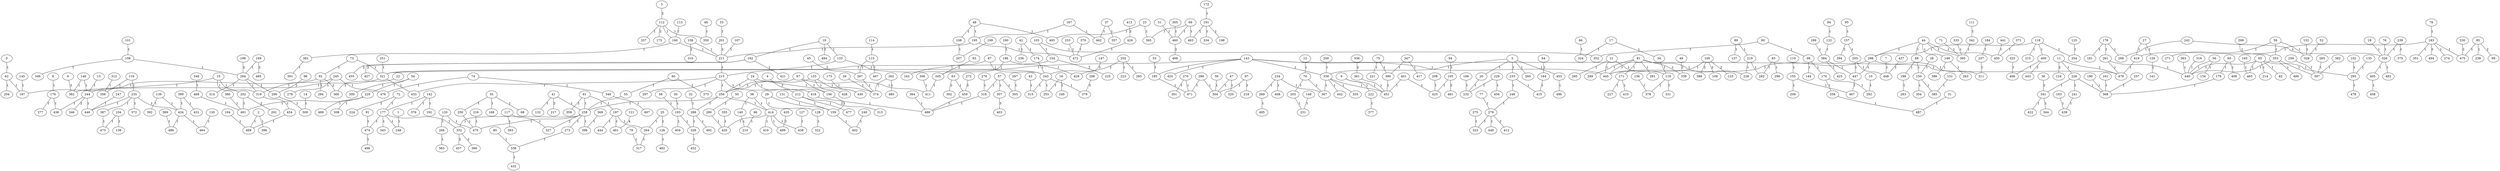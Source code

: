 graph abstract {
  0 [label="0"];
  1 [label="1"];
  2 [label="2"];
  3 [label="3"];
  4 [label="4"];
  5 [label="5"];
  6 [label="6"];
  7 [label="7"];
  8 [label="8"];
  9 [label="9"];
  10 [label="10"];
  11 [label="11"];
  12 [label="12"];
  13 [label="13"];
  14 [label="14"];
  15 [label="15"];
  16 [label="16"];
  17 [label="17"];
  18 [label="18"];
  19 [label="19"];
  20 [label="20"];
  21 [label="21"];
  22 [label="22"];
  23 [label="23"];
  24 [label="24"];
  25 [label="25"];
  26 [label="26"];
  27 [label="27"];
  28 [label="28"];
  29 [label="29"];
  30 [label="30"];
  31 [label="31"];
  32 [label="32"];
  33 [label="33"];
  34 [label="34"];
  35 [label="35"];
  36 [label="36"];
  37 [label="37"];
  38 [label="38"];
  39 [label="39"];
  40 [label="40"];
  41 [label="41"];
  42 [label="42"];
  43 [label="43"];
  44 [label="44"];
  45 [label="45"];
  46 [label="46"];
  47 [label="47"];
  48 [label="48"];
  49 [label="49"];
  50 [label="50"];
  51 [label="51"];
  52 [label="52"];
  53 [label="53"];
  54 [label="54"];
  55 [label="55"];
  56 [label="56"];
  57 [label="57"];
  58 [label="58"];
  59 [label="59"];
  60 [label="60"];
  61 [label="61"];
  62 [label="62"];
  63 [label="63"];
  64 [label="64"];
  65 [label="65"];
  66 [label="66"];
  67 [label="67"];
  68 [label="68"];
  69 [label="69"];
  70 [label="70"];
  71 [label="71"];
  72 [label="72"];
  73 [label="73"];
  74 [label="74"];
  75 [label="75"];
  76 [label="76"];
  77 [label="77"];
  78 [label="78"];
  79 [label="79"];
  80 [label="80"];
  81 [label="81"];
  82 [label="82"];
  83 [label="83"];
  84 [label="84"];
  85 [label="85"];
  86 [label="86"];
  87 [label="87"];
  88 [label="88"];
  89 [label="89"];
  90 [label="90"];
  91 [label="91"];
  92 [label="92"];
  93 [label="93"];
  94 [label="94"];
  95 [label="95"];
  96 [label="96"];
  97 [label="97"];
  98 [label="98"];
  99 [label="99"];
  100 [label="100"];
  101 [label="101"];
  102 [label="102"];
  103 [label="103"];
  104 [label="104"];
  105 [label="105"];
  106 [label="106"];
  107 [label="107"];
  108 [label="108"];
  109 [label="109"];
  110 [label="110"];
  111 [label="111"];
  112 [label="112"];
  113 [label="113"];
  114 [label="114"];
  115 [label="115"];
  116 [label="116"];
  117 [label="117"];
  118 [label="118"];
  119 [label="119"];
  120 [label="120"];
  121 [label="121"];
  122 [label="122"];
  123 [label="123"];
  124 [label="124"];
  125 [label="125"];
  126 [label="126"];
  127 [label="127"];
  128 [label="128"];
  129 [label="129"];
  130 [label="130"];
  131 [label="131"];
  132 [label="132"];
  133 [label="133"];
  134 [label="134"];
  135 [label="135"];
  136 [label="136"];
  137 [label="137"];
  138 [label="138"];
  139 [label="139"];
  140 [label="140"];
  141 [label="141"];
  142 [label="142"];
  143 [label="143"];
  144 [label="144"];
  145 [label="145"];
  146 [label="146"];
  147 [label="147"];
  148 [label="148"];
  149 [label="149"];
  150 [label="150"];
  151 [label="151"];
  152 [label="152"];
  153 [label="153"];
  154 [label="154"];
  155 [label="155"];
  156 [label="156"];
  157 [label="157"];
  158 [label="158"];
  159 [label="159"];
  160 [label="160"];
  161 [label="161"];
  162 [label="162"];
  163 [label="163"];
  164 [label="164"];
  165 [label="165"];
  166 [label="166"];
  167 [label="167"];
  168 [label="168"];
  169 [label="169"];
  170 [label="170"];
  171 [label="171"];
  172 [label="172"];
  173 [label="173"];
  174 [label="174"];
  175 [label="175"];
  176 [label="176"];
  177 [label="177"];
  178 [label="178"];
  179 [label="179"];
  180 [label="180"];
  181 [label="181"];
  182 [label="182"];
  183 [label="183"];
  184 [label="184"];
  185 [label="185"];
  186 [label="186"];
  187 [label="187"];
  188 [label="188"];
  189 [label="189"];
  190 [label="190"];
  191 [label="191"];
  192 [label="192"];
  193 [label="193"];
  194 [label="194"];
  195 [label="195"];
  196 [label="196"];
  197 [label="197"];
  198 [label="198"];
  199 [label="199"];
  200 [label="200"];
  201 [label="201"];
  202 [label="202"];
  203 [label="203"];
  204 [label="204"];
  205 [label="205"];
  206 [label="206"];
  207 [label="207"];
  208 [label="208"];
  209 [label="209"];
  210 [label="210"];
  211 [label="211"];
  212 [label="212"];
  213 [label="213"];
  214 [label="214"];
  215 [label="215"];
  216 [label="216"];
  217 [label="217"];
  218 [label="218"];
  219 [label="219"];
  220 [label="220"];
  221 [label="221"];
  222 [label="222"];
  223 [label="223"];
  224 [label="224"];
  225 [label="225"];
  226 [label="226"];
  227 [label="227"];
  228 [label="228"];
  229 [label="229"];
  230 [label="230"];
  231 [label="231"];
  232 [label="232"];
  233 [label="233"];
  234 [label="234"];
  235 [label="235"];
  236 [label="236"];
  237 [label="237"];
  238 [label="238"];
  239 [label="239"];
  240 [label="240"];
  241 [label="241"];
  242 [label="242"];
  243 [label="243"];
  244 [label="244"];
  245 [label="245"];
  246 [label="246"];
  247 [label="247"];
  248 [label="248"];
  249 [label="249"];
  250 [label="250"];
  251 [label="251"];
  252 [label="252"];
  253 [label="253"];
  254 [label="254"];
  255 [label="255"];
  256 [label="256"];
  257 [label="257"];
  258 [label="258"];
  259 [label="259"];
  260 [label="260"];
  261 [label="261"];
  262 [label="262"];
  263 [label="263"];
  264 [label="264"];
  265 [label="265"];
  266 [label="266"];
  267 [label="267"];
  268 [label="268"];
  269 [label="269"];
  270 [label="270"];
  271 [label="271"];
  272 [label="272"];
  273 [label="273"];
  274 [label="274"];
  275 [label="275"];
  276 [label="276"];
  277 [label="277"];
  278 [label="278"];
  279 [label="279"];
  280 [label="280"];
  281 [label="281"];
  282 [label="282"];
  283 [label="283"];
  284 [label="284"];
  285 [label="285"];
  286 [label="286"];
  287 [label="287"];
  288 [label="288"];
  289 [label="289"];
  290 [label="290"];
  291 [label="291"];
  292 [label="292"];
  293 [label="293"];
  294 [label="294"];
  295 [label="295"];
  296 [label="296"];
  297 [label="297"];
  298 [label="298"];
  299 [label="299"];
  300 [label="300"];
  301 [label="301"];
  302 [label="302"];
  303 [label="303"];
  304 [label="304"];
  305 [label="305"];
  306 [label="306"];
  307 [label="307"];
  308 [label="308"];
  309 [label="309"];
  310 [label="310"];
  311 [label="311"];
  312 [label="312"];
  313 [label="313"];
  314 [label="314"];
  315 [label="315"];
  316 [label="316"];
  317 [label="317"];
  318 [label="318"];
  319 [label="319"];
  320 [label="320"];
  321 [label="321"];
  322 [label="322"];
  323 [label="323"];
  324 [label="324"];
  325 [label="325"];
  326 [label="326"];
  327 [label="327"];
  328 [label="328"];
  329 [label="329"];
  330 [label="330"];
  331 [label="331"];
  332 [label="332"];
  333 [label="333"];
  334 [label="334"];
  335 [label="335"];
  336 [label="336"];
  337 [label="337"];
  338 [label="338"];
  339 [label="339"];
  340 [label="340"];
  341 [label="341"];
  342 [label="342"];
  343 [label="343"];
  344 [label="344"];
  345 [label="345"];
  346 [label="346"];
  347 [label="347"];
  348 [label="348"];
  349 [label="349"];
  350 [label="350"];
  351 [label="351"];
  352 [label="352"];
  353 [label="353"];
  354 [label="354"];
  355 [label="355"];
  356 [label="356"];
  357 [label="357"];
  358 [label="358"];
  359 [label="359"];
  360 [label="360"];
  361 [label="361"];
  362 [label="362"];
  363 [label="363"];
  364 [label="364"];
  365 [label="365"];
  366 [label="366"];
  367 [label="367"];
  368 [label="368"];
  369 [label="369"];
  370 [label="370"];
  371 [label="371"];
  372 [label="372"];
  373 [label="373"];
  374 [label="374"];
  375 [label="375"];
  376 [label="376"];
  377 [label="377"];
  378 [label="378"];
  379 [label="379"];
  380 [label="380"];
  381 [label="381"];
  382 [label="382"];
  383 [label="383"];
  384 [label="384"];
  385 [label="385"];
  386 [label="386"];
  387 [label="387"];
  388 [label="388"];
  389 [label="389"];
  390 [label="390"];
  391 [label="391"];
  392 [label="392"];
  393 [label="393"];
  394 [label="394"];
  395 [label="395"];
  396 [label="396"];
  397 [label="397"];
  398 [label="398"];
  399 [label="399"];
  400 [label="400"];
  401 [label="401"];
  402 [label="402"];
  403 [label="403"];
  404 [label="404"];
  405 [label="405"];
  406 [label="406"];
  407 [label="407"];
  408 [label="408"];
  409 [label="409"];
  410 [label="410"];
  411 [label="411"];
  412 [label="412"];
  413 [label="413"];
  414 [label="414"];
  415 [label="415"];
  416 [label="416"];
  417 [label="417"];
  418 [label="418"];
  419 [label="419"];
  420 [label="420"];
  421 [label="421"];
  422 [label="422"];
  423 [label="423"];
  424 [label="424"];
  425 [label="425"];
  426 [label="426"];
  427 [label="427"];
  428 [label="428"];
  429 [label="429"];
  430 [label="430"];
  431 [label="431"];
  432 [label="432"];
  433 [label="433"];
  434 [label="434"];
  435 [label="435"];
  436 [label="436"];
  437 [label="437"];
  438 [label="438"];
  439 [label="439"];
  440 [label="440"];
  441 [label="441"];
  442 [label="442"];
  443 [label="443"];
  444 [label="444"];
  445 [label="445"];
  446 [label="446"];
  447 [label="447"];
  448 [label="448"];
  449 [label="449"];
  450 [label="450"];
  451 [label="451"];
  452 [label="452"];
  453 [label="453"];
  454 [label="454"];
  455 [label="455"];
  456 [label="456"];
  457 [label="457"];
  458 [label="458"];
  459 [label="459"];
  460 [label="460"];
  461 [label="461"];
  462 [label="462"];
  463 [label="463"];
  464 [label="464"];
  465 [label="465"];
  466 [label="466"];
  467 [label="467"];
  468 [label="468"];
  469 [label="469"];
  470 [label="470"];
  471 [label="471"];
  472 [label="472"];
  473 [label="473"];
  474 [label="474"];
  475 [label="475"];
  476 [label="476"];
  477 [label="477"];
  478 [label="478"];
  479 [label="479"];
  480 [label="480"];
  481 [label="481"];
  482 [label="482"];
  483 [label="483"];
  484 [label="484"];
  485 [label="485"];
  486 [label="486"];
  487 [label="487"];
  488 [label="488"];
  489 [label="489"];
  490 [label="490"];
  491 [label="491"];
  492 [label="492"];
  493 [label="493"];
  494 [label="494"];
  495 [label="495"];
  496 [label="496"];
  497 [label="497"];
  498 [label="498"];
  499 [label="499"];
  0 -- 62 [label="1"];
  1 -- 248 [label="1"];
  2 -- 396 [label="1"];
  2 -- 469 [label="1"];
  3 -- 112 [label="2"];
  4 -- 156 [label="2"];
  5 -- 233 [label="1"];
  5 -- 20 [label="1"];
  5 -- 453 [label="1"];
  5 -- 330 [label="1"];
  5 -- 260 [label="1"];
  6 -- 362 [label="3"];
  7 -- 448 [label="1"];
  8 -- 176 [label="1"];
  9 -- 222 [label="1"];
  9 -- 451 [label="1"];
  10 -- 292 [label="1"];
  11 -- 479 [label="1"];
  11 -- 226 [label="1"];
  11 -- 124 [label="2"];
  12 -- 70 [label="1"];
  13 -- 244 [label="1"];
  14 -- 309 [label="1"];
  15 -- 244 [label="1"];
  15 -- 252 [label="1"];
  15 -- 319 [label="1"];
  16 -- 249 [label="1"];
  16 -- 255 [label="1"];
  17 -- 324 [label="1"];
  17 -- 34 [label="1"];
  18 -- 326 [label="1"];
  19 -- 484 [label="1"];
  19 -- 182 [label="1"];
  19 -- 133 [label="1"];
  20 -- 232 [label="1"];
  21 -- 445 [label="1"];
  21 -- 285 [label="1"];
  21 -- 119 [label="1"];
  22 -- 360 [label="2"];
  23 -- 365 [label="1"];
  23 -- 493 [label="1"];
  24 -- 256 [label="1"];
  24 -- 374 [label="1"];
  24 -- 212 [label="1"];
  25 -- 264 [label="1"];
  25 -- 126 [label="1"];
  26 -- 374 [label="1"];
  27 -- 419 [label="1"];
  27 -- 129 [label="1"];
  28 -- 150 [label="1"];
  29 -- 128 [label="1"];
  29 -- 159 [label="1"];
  30 -- 193 [label="1"];
  31 -- 487 [label="1"];
  32 -- 288 [label="1"];
  33 -- 201 [label="1"];
  34 -- 119 [label="1"];
  35 -- 168 [label="1"];
  35 -- 250 [label="1"];
  35 -- 68 [label="1"];
  36 -- 341 [label="2"];
  37 -- 462 [label="1"];
  37 -- 357 [label="1"];
  38 -- 140 [label="1"];
  38 -- 414 [label="1"];
  39 -- 304 [label="1"];
  40 -- 55 [label="1"];
  40 -- 373 [label="1"];
  41 -- 258 [label="1"];
  41 -- 132 [label="1"];
  41 -- 217 [label="2"];
  42 -- 174 [label="1"];
  42 -- 236 [label="1"];
  43 -- 315 [label="1"];
  44 -- 298 [label="1"];
  44 -- 395 [label="1"];
  44 -- 450 [label="1"];
  44 -- 149 [label="1"];
  44 -- 88 [label="1"];
  45 -- 267 [label="2"];
  46 -- 350 [label="1"];
  47 -- 320 [label="1"];
  47 -- 304 [label="1"];
  48 -- 108 [label="1"];
  48 -- 493 [label="1"];
  48 -- 195 [label="1"];
  49 -- 339 [label="2"];
  50 -- 280 [label="2"];
  51 -- 460 [label="1"];
  52 -- 329 [label="1"];
  53 -- 185 [label="1"];
  54 -- 300 [label="1"];
  54 -- 220 [label="1"];
  55 -- 258 [label="1"];
  56 -- 440 [label="1"];
  56 -- 134 [label="1"];
  57 -- 307 [label="1"];
  57 -- 303 [label="1"];
  57 -- 318 [label="1"];
  58 -- 193 [label="1"];
  59 -- 329 [label="1"];
  59 -- 353 [label="1"];
  59 -- 271 [label="1"];
  60 -- 409 [label="1"];
  60 -- 179 [label="1"];
  61 -- 197 [label="1"];
  61 -- 258 [label="1"];
  61 -- 359 [label="2"];
  62 -- 187 [label="1"];
  62 -- 204 [label="1"];
  63 -- 459 [label="1"];
  63 -- 302 [label="2"];
  64 -- 164 [label="1"];
  65 -- 440 [label="1"];
  65 -- 82 [label="1"];
  65 -- 295 [label="1"];
  65 -- 465 [label="1"];
  65 -- 214 [label="1"];
  66 -- 324 [label="1"];
  67 -- 256 [label="1"];
  67 -- 411 [label="1"];
  67 -- 156 [label="1"];
  69 -- 365 [label="1"];
  69 -- 460 [label="1"];
  69 -- 463 [label="1"];
  70 -- 367 [label="1"];
  70 -- 203 [label="1"];
  71 -- 395 [label="1"];
  72 -- 177 [label="1"];
  72 -- 224 [label="2"];
  73 -- 321 [label="1"];
  73 -- 92 [label="1"];
  74 -- 476 [label="1"];
  74 -- 340 [label="1"];
  75 -- 221 [label="1"];
  75 -- 390 [label="1"];
  76 -- 326 [label="1"];
  77 -- 279 [label="1"];
  78 -- 183 [label="1"];
  79 -- 317 [label="1"];
  80 -- 338 [label="1"];
  81 -- 445 [label="1"];
  81 -- 171 [label="1"];
  81 -- 289 [label="1"];
  81 -- 228 [label="1"];
  81 -- 339 [label="1"];
  81 -- 281 [label="1"];
  83 -- 296 [label="1"];
  83 -- 282 [label="1"];
  84 -- 122 [label="1"];
  85 -- 238 [label="1"];
  85 -- 475 [label="1"];
  85 -- 99 [label="2"];
  86 -- 210 [label="1"];
  87 -- 243 [label="1"];
  87 -- 162 [label="1"];
  88 -- 150 [label="1"];
  88 -- 188 [label="1"];
  89 -- 219 [label="1"];
  89 -- 137 [label="1"];
  90 -- 352 [label="1"];
  90 -- 98 [label="1"];
  91 -- 474 [label="1"];
  92 -- 360 [label="2"];
  92 -- 187 [label="1"];
  92 -- 294 [label="1"];
  93 -- 345 [label="2"];
  94 -- 105 [label="2"];
  95 -- 157 [label="1"];
  96 -- 290 [label="2"];
  97 -- 304 [label="1"];
  97 -- 218 [label="1"];
  98 -- 170 [label="1"];
  98 -- 144 [label="1"];
  100 -- 109 [label="2"];
  100 -- 123 [label="2"];
  100 -- 445 [label="1"];
  100 -- 388 [label="2"];
  101 -- 106 [label="1"];
  102 -- 295 [label="1"];
  103 -- 352 [label="1"];
  103 -- 154 [label="1"];
  104 -- 473 [label="1"];
  104 -- 138 [label="1"];
  105 -- 425 [label="1"];
  105 -- 481 [label="2"];
  106 -- 284 [label="1"];
  106 -- 349 [label="1"];
  107 -- 211 [label="1"];
  108 -- 207 [label="1"];
  110 -- 155 [label="1"];
  111 -- 342 [label="1"];
  112 -- 350 [label="1"];
  112 -- 337 [label="1"];
  112 -- 175 [label="2"];
  112 -- 160 [label="1"];
  113 -- 160 [label="1"];
  114 -- 115 [label="1"];
  115 -- 267 [label="1"];
  115 -- 407 [label="1"];
  116 -- 235 [label="1"];
  116 -- 356 [label="1"];
  117 -- 327 [label="1"];
  117 -- 393 [label="1"];
  118 -- 254 [label="1"];
  118 -- 215 [label="1"];
  118 -- 298 [label="1"];
  118 -- 400 [label="1"];
  119 -- 378 [label="1"];
  119 -- 331 [label="1"];
  120 -- 470 [label="1"];
  120 -- 266 [label="1"];
  121 -- 461 [label="4"];
  122 -- 384 [label="1"];
  125 -- 254 [label="1"];
  126 -- 482 [label="1"];
  127 -- 438 [label="1"];
  128 -- 322 [label="1"];
  129 -- 141 [label="1"];
  130 -- 464 [label="1"];
  131 -- 159 [label="1"];
  133 -- 243 [label="1"];
  133 -- 213 [label="1"];
  135 -- 295 [label="1"];
  136 -- 378 [label="1"];
  139 -- 434 [label="1"];
  139 -- 392 [label="1"];
  140 -- 210 [label="1"];
  142 -- 376 [label="1"];
  142 -- 192 [label="1"];
  142 -- 177 [label="1"];
  143 -- 185 [label="1"];
  143 -- 479 [label="1"];
  143 -- 330 [label="1"];
  143 -- 424 [label="1"];
  143 -- 321 [label="1"];
  143 -- 445 [label="1"];
  145 -- 187 [label="1"];
  146 -- 362 [label="1"];
  146 -- 244 [label="1"];
  147 -- 429 [label="2"];
  148 -- 231 [label="1"];
  149 -- 263 [label="1"];
  149 -- 386 [label="1"];
  150 -- 354 [label="1"];
  150 -- 385 [label="1"];
  151 -- 385 [label="1"];
  152 -- 329 [label="1"];
  153 -- 428 [label="1"];
  153 -- 256 [label="1"];
  153 -- 430 [label="1"];
  154 -- 225 [label="2"];
  154 -- 321 [label="1"];
  155 -- 467 [label="1"];
  155 -- 209 [label="1"];
  156 -- 159 [label="1"];
  157 -- 205 [label="1"];
  157 -- 394 [label="2"];
  158 -- 310 [label="2"];
  158 -- 211 [label="1"];
  159 -- 402 [label="1"];
  160 -- 211 [label="1"];
  160 -- 381 [label="1"];
  161 -- 368 [label="1"];
  163 -- 439 [label="1"];
  164 -- 415 [label="1"];
  165 -- 465 [label="1"];
  166 -- 232 [label="1"];
  167 -- 462 [label="1"];
  167 -- 195 [label="1"];
  169 -- 485 [label="2"];
  169 -- 284 [label="1"];
  170 -- 358 [label="1"];
  170 -- 292 [label="1"];
  171 -- 227 [label="1"];
  171 -- 410 [label="1"];
  172 -- 191 [label="1"];
  173 -- 430 [label="1"];
  174 -- 243 [label="1"];
  176 -- 436 [label="1"];
  176 -- 277 [label="1"];
  177 -- 343 [label="1"];
  177 -- 332 [label="1"];
  177 -- 474 [label="1"];
  177 -- 248 [label="1"];
  178 -- 181 [label="1"];
  178 -- 268 [label="1"];
  178 -- 261 [label="1"];
  179 -- 368 [label="1"];
  180 -- 186 [label="1"];
  182 -- 427 [label="2"];
  182 -- 421 [label="1"];
  182 -- 455 [label="2"];
  183 -- 419 [label="1"];
  183 -- 274 [label="1"];
  183 -- 475 [label="1"];
  183 -- 494 [label="3"];
  183 -- 351 [label="1"];
  184 -- 237 [label="1"];
  185 -- 471 [label="1"];
  186 -- 345 [label="1"];
  186 -- 429 [label="1"];
  188 -- 283 [label="1"];
  189 -- 384 [label="1"];
  190 -- 368 [label="1"];
  191 -- 196 [label="1"];
  191 -- 334 [label="1"];
  191 -- 463 [label="1"];
  193 -- 328 [label="1"];
  193 -- 404 [label="1"];
  194 -- 469 [label="1"];
  195 -- 211 [label="1"];
  195 -- 472 [label="1"];
  197 -- 461 [label="1"];
  197 -- 264 [label="1"];
  197 -- 444 [label="1"];
  198 -- 284 [label="2"];
  199 -- 207 [label="1"];
  200 -- 330 [label="1"];
  201 -- 211 [label="2"];
  202 -- 243 [label="2"];
  202 -- 223 [label="1"];
  202 -- 293 [label="1"];
  203 -- 231 [label="1"];
  205 -- 447 [label="1"];
  205 -- 448 [label="1"];
  206 -- 379 [label="3"];
  208 -- 425 [label="1"];
  211 -- 213 [label="1"];
  212 -- 477 [label="1"];
  212 -- 313 [label="2"];
  213 -- 256 [label="1"];
  213 -- 418 [label="1"];
  213 -- 297 [label="1"];
  213 -- 433 [label="1"];
  216 -- 470 [label="1"];
  219 -- 228 [label="1"];
  219 -- 282 [label="1"];
  220 -- 308 [label="1"];
  220 -- 489 [label="1"];
  220 -- 491 [label="1"];
  222 -- 377 [label="1"];
  226 -- 368 [label="1"];
  226 -- 341 [label="1"];
  226 -- 241 [label="1"];
  229 -- 232 [label="1"];
  229 -- 456 [label="1"];
  230 -- 475 [label="2"];
  233 -- 246 [label="1"];
  233 -- 415 [label="1"];
  234 -- 408 [label="1"];
  234 -- 367 [label="1"];
  234 -- 269 [label="1"];
  235 -- 387 [label="1"];
  235 -- 372 [label="1"];
  235 -- 434 [label="1"];
  235 -- 446 [label="1"];
  237 -- 311 [label="1"];
  239 -- 326 [label="1"];
  239 -- 375 [label="1"];
  240 -- 402 [label="1"];
  241 -- 439 [label="1"];
  242 -- 268 [label="1"];
  242 -- 326 [label="1"];
  243 -- 315 [label="1"];
  243 -- 379 [label="1"];
  243 -- 255 [label="1"];
  244 -- 436 [label="1"];
  244 -- 346 [label="2"];
  244 -- 446 [label="1"];
  245 -- 278 [label="1"];
  245 -- 319 [label="1"];
  245 -- 476 [label="1"];
  246 -- 279 [label="1"];
  247 -- 446 [label="1"];
  250 -- 470 [label="1"];
  251 -- 321 [label="1"];
  252 -- 291 [label="2"];
  252 -- 491 [label="1"];
  253 -- 472 [label="1"];
  256 -- 414 [label="1"];
  256 -- 288 [label="1"];
  256 -- 258 [label="1"];
  257 -- 368 [label="1"];
  258 -- 273 [label="1"];
  258 -- 470 [label="1"];
  258 -- 332 [label="1"];
  258 -- 398 [label="1"];
  258 -- 327 [label="2"];
  259 -- 397 [label="1"];
  261 -- 440 [label="1"];
  261 -- 479 [label="1"];
  262 -- 374 [label="1"];
  262 -- 480 [label="1"];
  264 -- 317 [label="1"];
  265 -- 397 [label="1"];
  266 -- 383 [label="1"];
  267 -- 374 [label="1"];
  269 -- 495 [label="1"];
  270 -- 301 [label="1"];
  270 -- 471 [label="1"];
  272 -- 459 [label="2"];
  273 -- 338 [label="1"];
  275 -- 323 [label="1"];
  276 -- 318 [label="1"];
  279 -- 412 [label="2"];
  279 -- 449 [label="1"];
  279 -- 323 [label="1"];
  280 -- 420 [label="1"];
  284 -- 314 [label="1"];
  284 -- 290 [label="1"];
  284 -- 319 [label="1"];
  286 -- 471 [label="1"];
  286 -- 304 [label="1"];
  287 -- 303 [label="1"];
  288 -- 328 [label="1"];
  288 -- 492 [label="1"];
  290 -- 309 [label="1"];
  295 -- 478 [label="1"];
  298 -- 447 [label="1"];
  298 -- 445 [label="1"];
  298 -- 311 [label="1"];
  299 -- 353 [label="1"];
  305 -- 460 [label="1"];
  306 -- 411 [label="1"];
  307 -- 403 [label="3"];
  312 -- 356 [label="1"];
  316 -- 440 [label="1"];
  318 -- 488 [label="1"];
  319 -- 454 [label="1"];
  321 -- 362 [label="1"];
  321 -- 433 [label="1"];
  325 -- 406 [label="1"];
  326 -- 405 [label="1"];
  326 -- 483 [label="1"];
  328 -- 452 [label="1"];
  330 -- 442 [label="1"];
  330 -- 367 [label="1"];
  330 -- 335 [label="1"];
  330 -- 451 [label="1"];
  332 -- 457 [label="2"];
  332 -- 366 [label="2"];
  333 -- 395 [label="1"];
  336 -- 361 [label="2"];
  338 -- 432 [label="1"];
  340 -- 497 [label="1"];
  341 -- 344 [label="1"];
  341 -- 422 [label="1"];
  342 -- 395 [label="1"];
  345 -- 411 [label="1"];
  347 -- 417 [label="1"];
  347 -- 390 [label="1"];
  348 -- 468 [label="1"];
  353 -- 397 [label="1"];
  353 -- 440 [label="1"];
  353 -- 490 [label="1"];
  355 -- 420 [label="1"];
  358 -- 487 [label="1"];
  361 -- 451 [label="1"];
  363 -- 440 [label="1"];
  364 -- 488 [label="1"];
  369 -- 398 [label="1"];
  370 -- 472 [label="1"];
  371 -- 450 [label="1"];
  380 -- 491 [label="1"];
  381 -- 391 [label="1"];
  382 -- 397 [label="1"];
  384 -- 423 [label="1"];
  384 -- 447 [label="1"];
  387 -- 473 [label="1"];
  389 -- 486 [label="1"];
  390 -- 451 [label="1"];
  399 -- 434 [label="1"];
  399 -- 431 [label="1"];
  400 -- 406 [label="1"];
  400 -- 443 [label="2"];
  401 -- 425 [label="1"];
  401 -- 451 [label="1"];
  405 -- 458 [label="1"];
  413 -- 426 [label="2"];
  414 -- 420 [label="1"];
  414 -- 499 [label="1"];
  414 -- 438 [label="1"];
  414 -- 416 [label="1"];
  418 -- 488 [label="1"];
  419 -- 479 [label="1"];
  426 -- 472 [label="1"];
  434 -- 486 [label="1"];
  434 -- 464 [label="1"];
  435 -- 499 [label="2"];
  437 -- 448 [label="2"];
  441 -- 450 [label="1"];
  447 -- 467 [label="1"];
  453 -- 496 [label="1"];
  454 -- 469 [label="1"];
  459 -- 488 [label="1"];
  460 -- 466 [label="2"];
  468 -- 491 [label="1"];
  474 -- 498 [label="1"];
}
